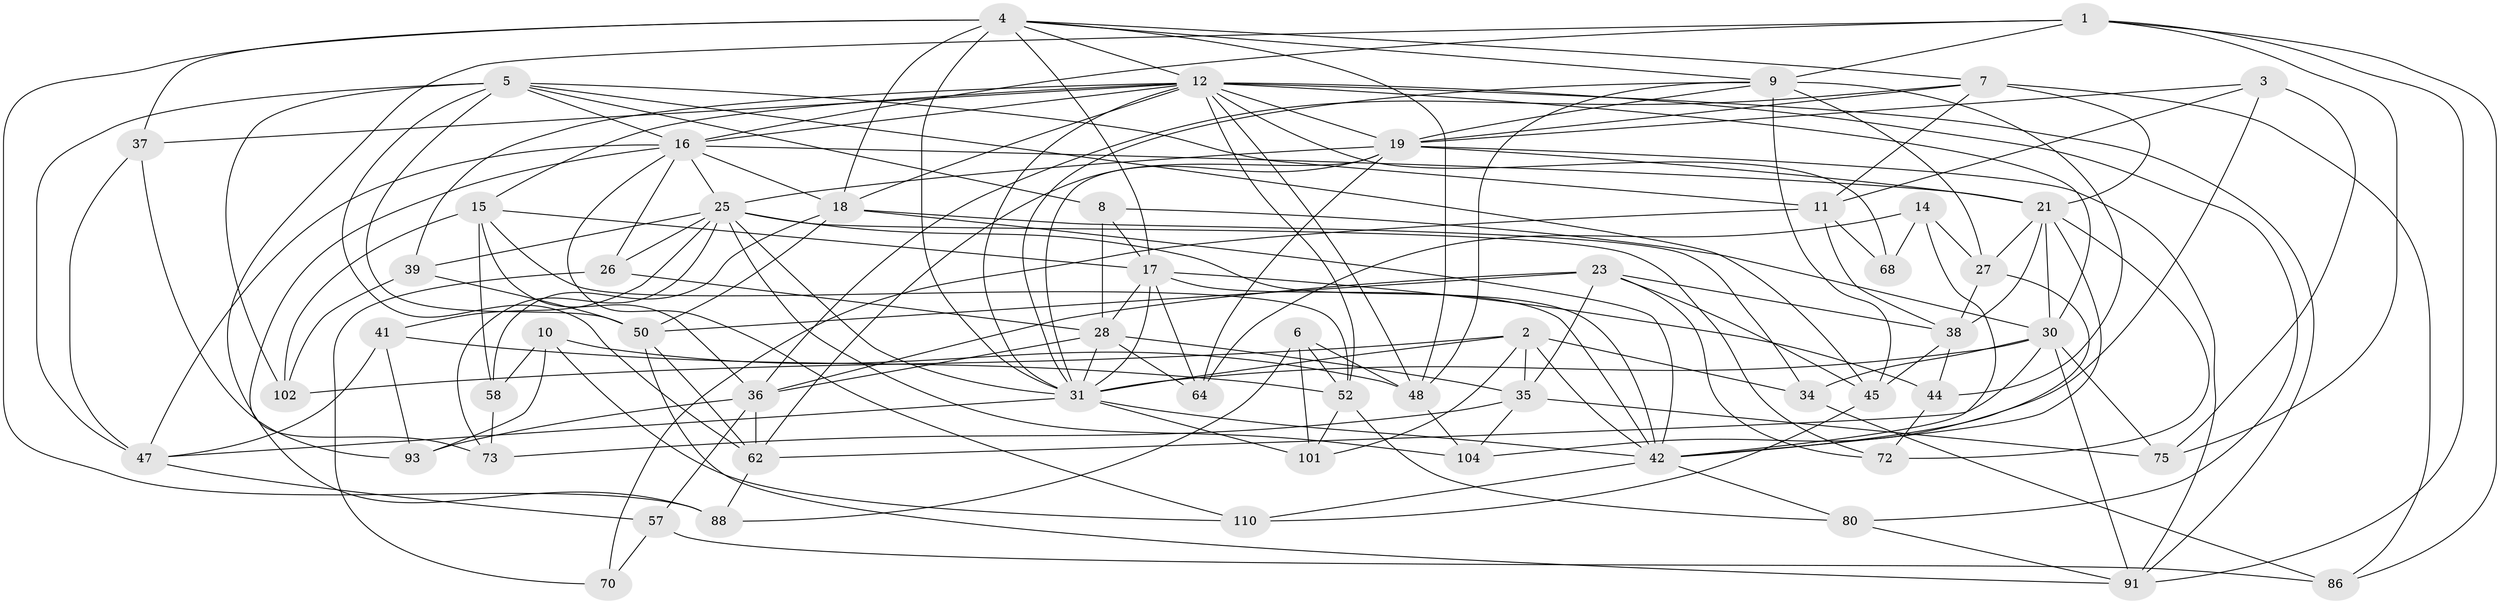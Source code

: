 // original degree distribution, {4: 1.0}
// Generated by graph-tools (version 1.1) at 2025/16/03/09/25 04:16:43]
// undirected, 58 vertices, 168 edges
graph export_dot {
graph [start="1"]
  node [color=gray90,style=filled];
  1 [super="+78"];
  2 [super="+67"];
  3;
  4 [super="+116+33"];
  5 [super="+13+112"];
  6;
  7 [super="+51"];
  8;
  9 [super="+20"];
  10;
  11 [super="+111+77"];
  12 [super="+90+49+59"];
  14;
  15 [super="+40"];
  16 [super="+89"];
  17 [super="+61+22"];
  18 [super="+108+24"];
  19 [super="+87+76+63"];
  21 [super="+95+32"];
  23 [super="+79"];
  25 [super="+29"];
  26;
  27 [super="+81"];
  28 [super="+46"];
  30 [super="+82+55"];
  31 [super="+85"];
  34;
  35 [super="+107"];
  36 [super="+60"];
  37;
  38 [super="+83"];
  39;
  41;
  42 [super="+97+74"];
  44;
  45 [super="+54"];
  47 [super="+66"];
  48 [super="+53"];
  50 [super="+71"];
  52 [super="+109"];
  57;
  58;
  62 [super="+115"];
  64;
  68;
  70;
  72;
  73;
  75;
  80;
  86;
  88;
  91 [super="+96"];
  93;
  101;
  102;
  104;
  110;
  1 -- 75;
  1 -- 91;
  1 -- 88;
  1 -- 9;
  1 -- 86;
  1 -- 16;
  2 -- 35;
  2 -- 101;
  2 -- 42;
  2 -- 34;
  2 -- 102;
  2 -- 31;
  3 -- 75;
  3 -- 104;
  3 -- 11;
  3 -- 19;
  4 -- 18 [weight=2];
  4 -- 48;
  4 -- 17;
  4 -- 37;
  4 -- 88;
  4 -- 9;
  4 -- 12;
  4 -- 31;
  4 -- 7;
  5 -- 62;
  5 -- 50;
  5 -- 47;
  5 -- 8;
  5 -- 102;
  5 -- 11;
  5 -- 45;
  5 -- 16;
  6 -- 48;
  6 -- 52;
  6 -- 88;
  6 -- 101;
  7 -- 86;
  7 -- 36;
  7 -- 11;
  7 -- 19;
  7 -- 21;
  8 -- 17;
  8 -- 28;
  8 -- 30;
  9 -- 27 [weight=2];
  9 -- 44;
  9 -- 45 [weight=2];
  9 -- 48;
  9 -- 31;
  9 -- 19;
  10 -- 58;
  10 -- 93;
  10 -- 110;
  10 -- 48;
  11 -- 68 [weight=2];
  11 -- 70 [weight=2];
  11 -- 38;
  12 -- 91;
  12 -- 80;
  12 -- 48;
  12 -- 18;
  12 -- 68;
  12 -- 37;
  12 -- 39;
  12 -- 52;
  12 -- 31;
  12 -- 19;
  12 -- 30;
  12 -- 16;
  12 -- 15;
  14 -- 68;
  14 -- 64;
  14 -- 42;
  14 -- 27;
  15 -- 102;
  15 -- 36;
  15 -- 17;
  15 -- 58;
  15 -- 52;
  16 -- 26;
  16 -- 47;
  16 -- 25;
  16 -- 18;
  16 -- 21;
  16 -- 73;
  16 -- 110;
  17 -- 44;
  17 -- 64;
  17 -- 31;
  17 -- 42;
  17 -- 28;
  18 -- 50;
  18 -- 34;
  18 -- 58;
  18 -- 42;
  19 -- 64;
  19 -- 21;
  19 -- 91;
  19 -- 62;
  19 -- 31;
  19 -- 25;
  21 -- 72;
  21 -- 27;
  21 -- 30;
  21 -- 38;
  21 -- 42;
  23 -- 72;
  23 -- 45;
  23 -- 36;
  23 -- 38;
  23 -- 50;
  23 -- 35;
  25 -- 26;
  25 -- 39;
  25 -- 41;
  25 -- 72;
  25 -- 73;
  25 -- 104;
  25 -- 31;
  25 -- 42;
  26 -- 28;
  26 -- 70;
  27 -- 42;
  27 -- 38;
  28 -- 31;
  28 -- 35;
  28 -- 64;
  28 -- 36 [weight=2];
  30 -- 91;
  30 -- 62;
  30 -- 34;
  30 -- 75;
  30 -- 31;
  31 -- 101;
  31 -- 42;
  31 -- 47;
  34 -- 86;
  35 -- 104;
  35 -- 75;
  35 -- 73;
  36 -- 57;
  36 -- 62;
  36 -- 93;
  37 -- 93;
  37 -- 47;
  38 -- 44;
  38 -- 45;
  39 -- 102;
  39 -- 50;
  41 -- 47;
  41 -- 93;
  41 -- 52;
  42 -- 80;
  42 -- 110;
  44 -- 72;
  45 -- 110;
  47 -- 57;
  48 -- 104;
  50 -- 62;
  50 -- 91;
  52 -- 101;
  52 -- 80;
  57 -- 86;
  57 -- 70;
  58 -- 73;
  62 -- 88;
  80 -- 91;
}
